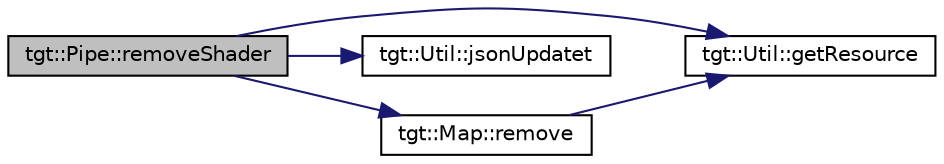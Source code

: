 digraph "tgt::Pipe::removeShader"
{
 // LATEX_PDF_SIZE
  edge [fontname="Helvetica",fontsize="10",labelfontname="Helvetica",labelfontsize="10"];
  node [fontname="Helvetica",fontsize="10",shape=record];
  rankdir="LR";
  Node1 [label="tgt::Pipe::removeShader",height=0.2,width=0.4,color="black", fillcolor="grey75", style="filled", fontcolor="black",tooltip=" "];
  Node1 -> Node2 [color="midnightblue",fontsize="10",style="solid"];
  Node2 [label="tgt::Util::getResource",height=0.2,width=0.4,color="black", fillcolor="white", style="filled",URL="$dd/d64/namespacetgt_1_1_util.html#a4e9af614fd94a21454841dedd4e88257",tooltip=" "];
  Node1 -> Node3 [color="midnightblue",fontsize="10",style="solid"];
  Node3 [label="tgt::Util::jsonUpdatet",height=0.2,width=0.4,color="black", fillcolor="white", style="filled",URL="$dd/d64/namespacetgt_1_1_util.html#a464f3dadec73fea2f982c61b3fd76960",tooltip=" "];
  Node1 -> Node4 [color="midnightblue",fontsize="10",style="solid"];
  Node4 [label="tgt::Map::remove",height=0.2,width=0.4,color="black", fillcolor="white", style="filled",URL="$df/ded/namespacetgt_1_1_map.html#a637f53e92a89ea9f50522d9a9a9a2025",tooltip=" "];
  Node4 -> Node2 [color="midnightblue",fontsize="10",style="solid"];
}

